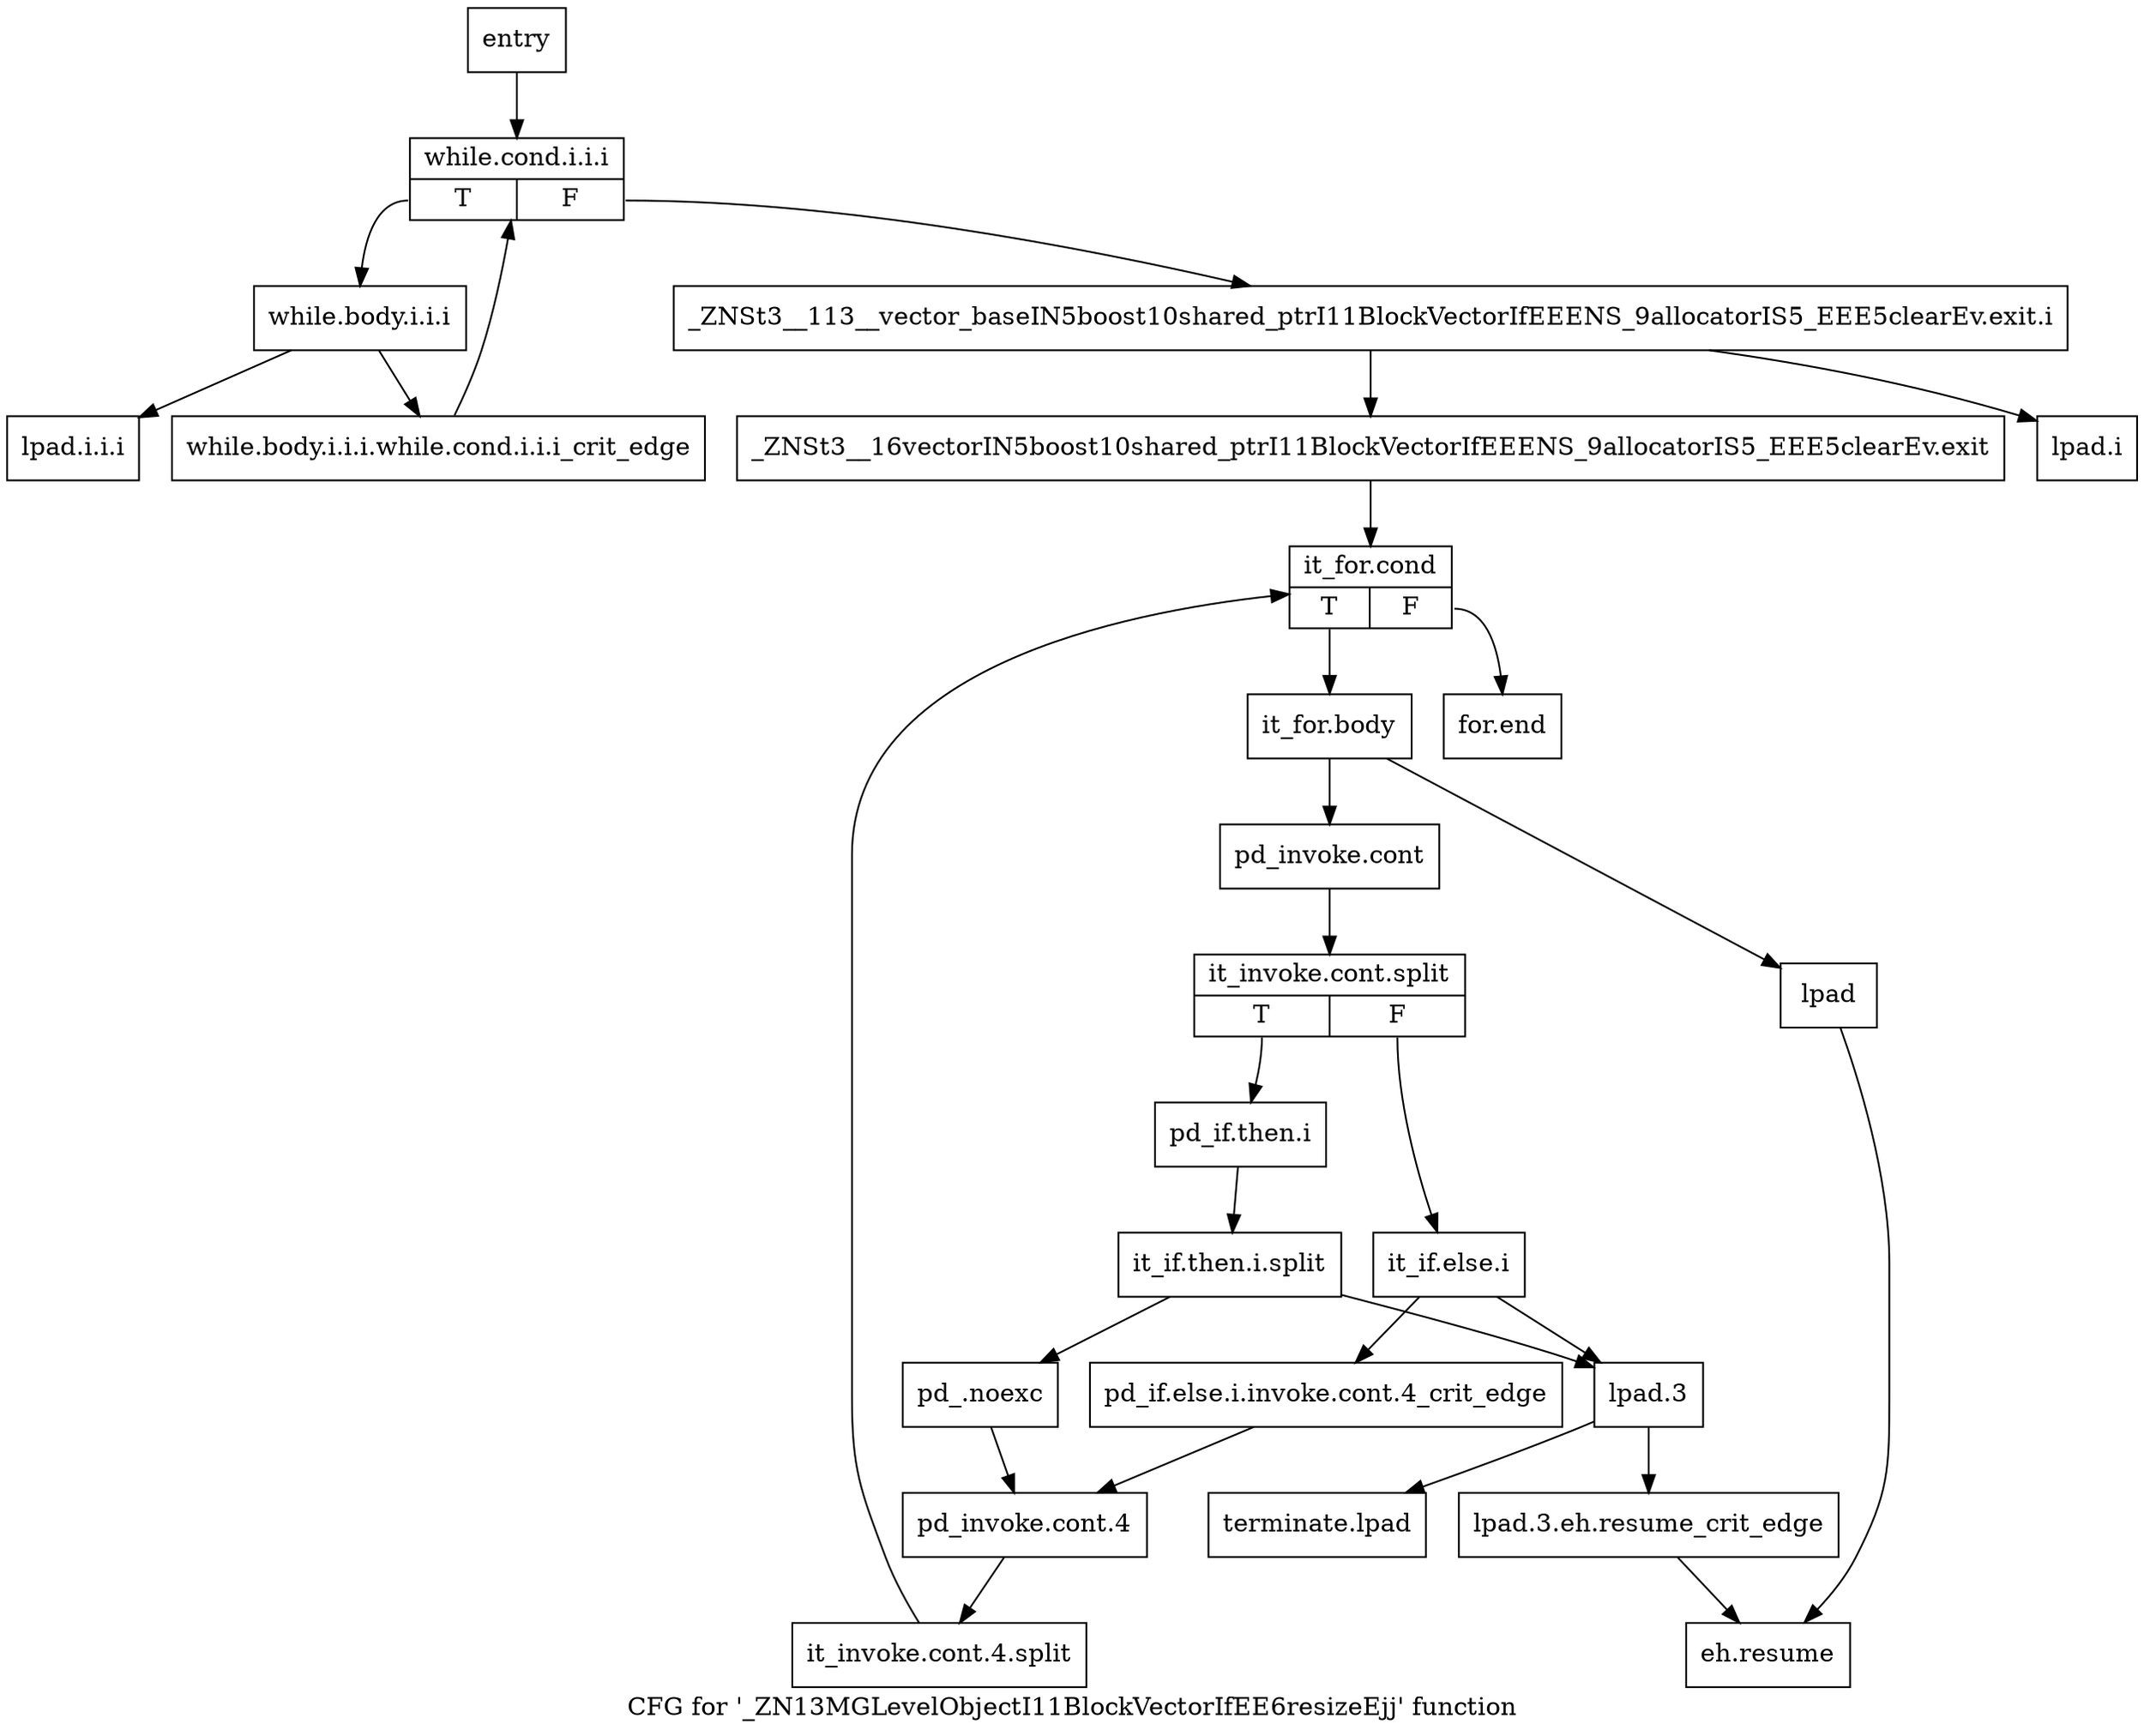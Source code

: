 digraph "CFG for '_ZN13MGLevelObjectI11BlockVectorIfEE6resizeEjj' function" {
	label="CFG for '_ZN13MGLevelObjectI11BlockVectorIfEE6resizeEjj' function";

	Node0x67cf330 [shape=record,label="{entry}"];
	Node0x67cf330 -> Node0x67d7470;
	Node0x67d7470 [shape=record,label="{while.cond.i.i.i|{<s0>T|<s1>F}}"];
	Node0x67d7470:s0 -> Node0x67d74c0;
	Node0x67d7470:s1 -> Node0x67d75b0;
	Node0x67d74c0 [shape=record,label="{while.body.i.i.i}"];
	Node0x67d74c0 -> Node0x67d7510;
	Node0x67d74c0 -> Node0x67d7560;
	Node0x67d7510 [shape=record,label="{while.body.i.i.i.while.cond.i.i.i_crit_edge}"];
	Node0x67d7510 -> Node0x67d7470;
	Node0x67d7560 [shape=record,label="{lpad.i.i.i}"];
	Node0x67d75b0 [shape=record,label="{_ZNSt3__113__vector_baseIN5boost10shared_ptrI11BlockVectorIfEEENS_9allocatorIS5_EEE5clearEv.exit.i}"];
	Node0x67d75b0 -> Node0x67d7650;
	Node0x67d75b0 -> Node0x67d7600;
	Node0x67d7600 [shape=record,label="{lpad.i}"];
	Node0x67d7650 [shape=record,label="{_ZNSt3__16vectorIN5boost10shared_ptrI11BlockVectorIfEEENS_9allocatorIS5_EEE5clearEv.exit}"];
	Node0x67d7650 -> Node0x67d76a0;
	Node0x67d76a0 [shape=record,label="{it_for.cond|{<s0>T|<s1>F}}"];
	Node0x67d76a0:s0 -> Node0x67d76f0;
	Node0x67d76a0:s1 -> Node0x67d7a10;
	Node0x67d76f0 [shape=record,label="{it_for.body}"];
	Node0x67d76f0 -> Node0x67d7740;
	Node0x67d76f0 -> Node0x67d7920;
	Node0x67d7740 [shape=record,label="{pd_invoke.cont}"];
	Node0x67d7740 -> Node0xae10450;
	Node0xae10450 [shape=record,label="{it_invoke.cont.split|{<s0>T|<s1>F}}"];
	Node0xae10450:s0 -> Node0x67d7790;
	Node0xae10450:s1 -> Node0x67d7830;
	Node0x67d7790 [shape=record,label="{pd_if.then.i}"];
	Node0x67d7790 -> Node0xae215f0;
	Node0xae215f0 [shape=record,label="{it_if.then.i.split}"];
	Node0xae215f0 -> Node0x67d77e0;
	Node0xae215f0 -> Node0x67d7970;
	Node0x67d77e0 [shape=record,label="{pd_.noexc}"];
	Node0x67d77e0 -> Node0x67d78d0;
	Node0x67d7830 [shape=record,label="{it_if.else.i}"];
	Node0x67d7830 -> Node0x67d7880;
	Node0x67d7830 -> Node0x67d7970;
	Node0x67d7880 [shape=record,label="{pd_if.else.i.invoke.cont.4_crit_edge}"];
	Node0x67d7880 -> Node0x67d78d0;
	Node0x67d78d0 [shape=record,label="{pd_invoke.cont.4}"];
	Node0x67d78d0 -> Node0xae0f990;
	Node0xae0f990 [shape=record,label="{it_invoke.cont.4.split}"];
	Node0xae0f990 -> Node0x67d76a0;
	Node0x67d7920 [shape=record,label="{lpad}"];
	Node0x67d7920 -> Node0x67d7a60;
	Node0x67d7970 [shape=record,label="{lpad.3}"];
	Node0x67d7970 -> Node0x67d79c0;
	Node0x67d7970 -> Node0x67d7ab0;
	Node0x67d79c0 [shape=record,label="{lpad.3.eh.resume_crit_edge}"];
	Node0x67d79c0 -> Node0x67d7a60;
	Node0x67d7a10 [shape=record,label="{for.end}"];
	Node0x67d7a60 [shape=record,label="{eh.resume}"];
	Node0x67d7ab0 [shape=record,label="{terminate.lpad}"];
}
